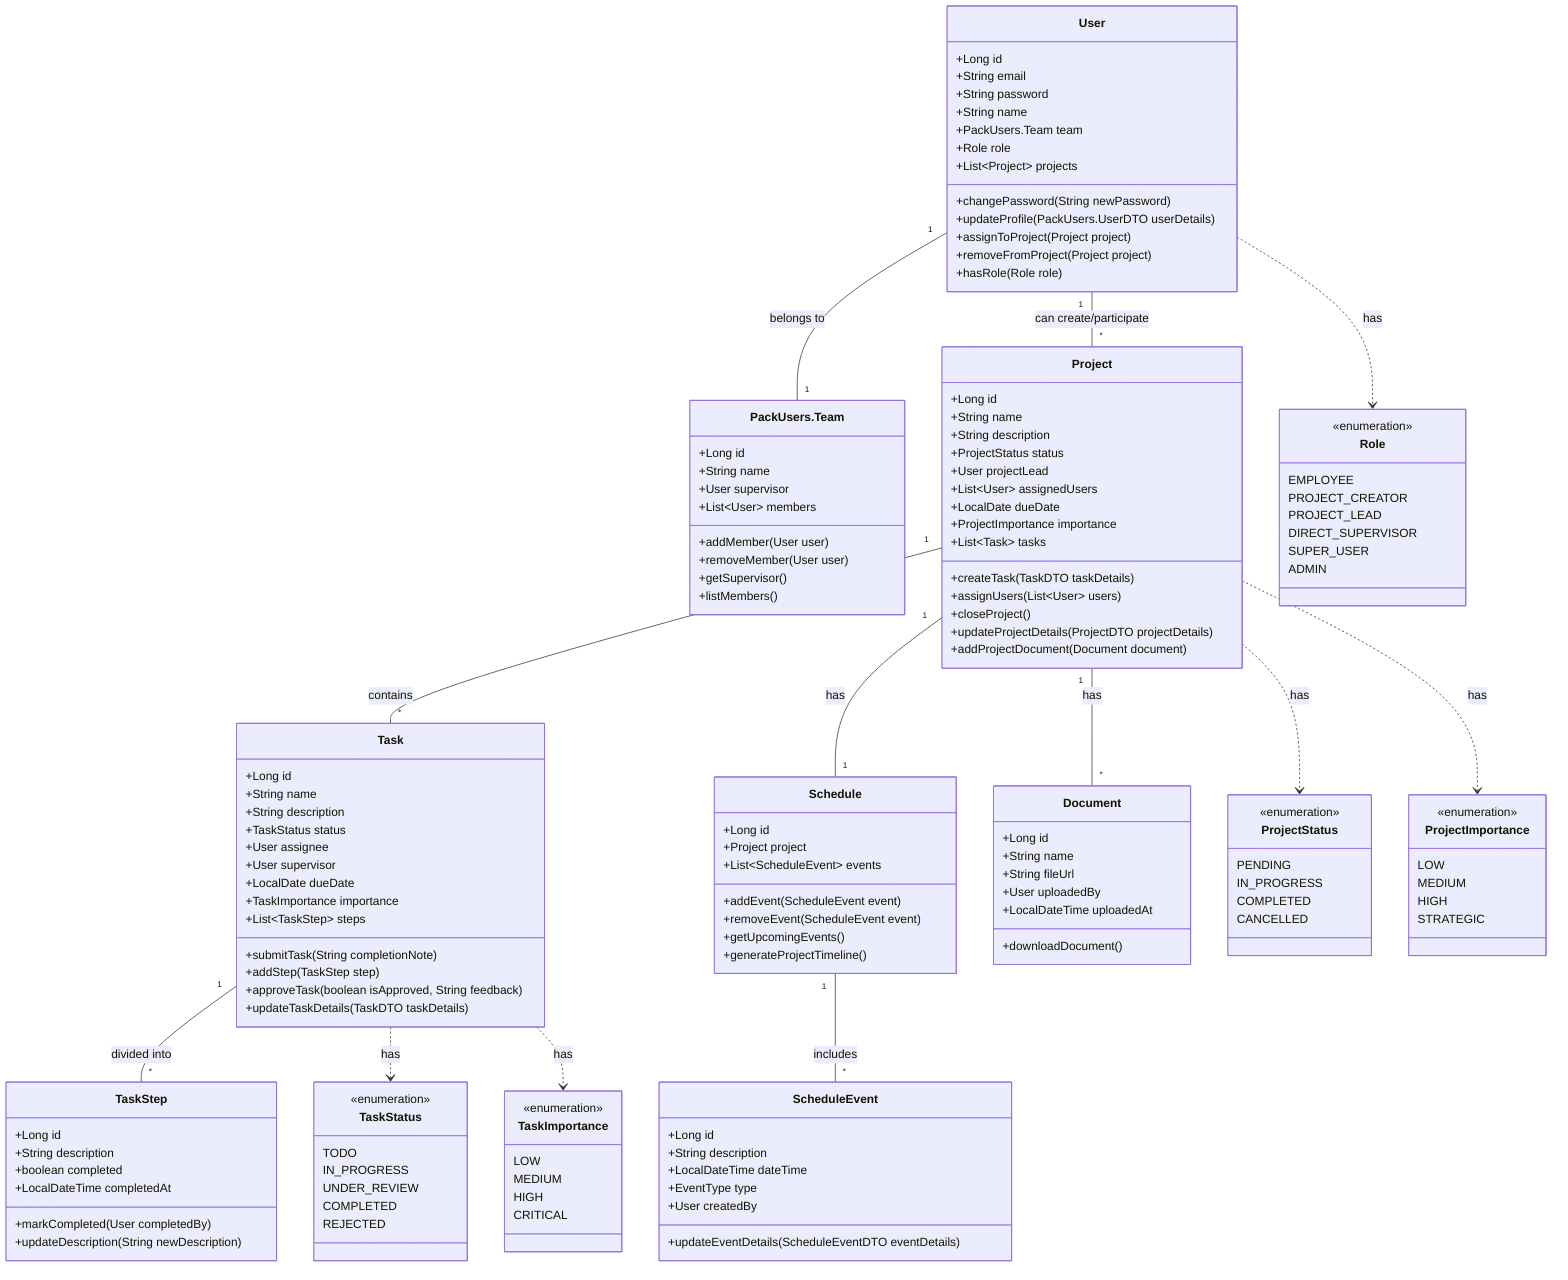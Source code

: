 classDiagram
    class User {
        +Long id
        +String email
        +String password
        +String name
        +PackUsers.Team team
        +Role role
        +List~Project~ projects
        +changePassword(String newPassword)
        +updateProfile(PackUsers.UserDTO userDetails)
        +assignToProject(Project project)
        +removeFromProject(Project project)
        +hasRole(Role role)
    }

    class PackUsers.Team {
        +Long id
        +String name
        +User supervisor
        +List~User~ members
        +addMember(User user)
        +removeMember(User user)
        +getSupervisor()
        +listMembers()
    }

    class Project {
        +Long id
        +String name
        +String description
        +ProjectStatus status
        +User projectLead
        +List~User~ assignedUsers
        +LocalDate dueDate
        +ProjectImportance importance
        +List~Task~ tasks
        +createTask(TaskDTO taskDetails)
        +assignUsers(List~User~ users)
        +closeProject()
        +updateProjectDetails(ProjectDTO projectDetails)
        +addProjectDocument(Document document)
    }

    class Task {
        +Long id
        +String name
        +String description
        +TaskStatus status
        +User assignee
        +User supervisor
        +LocalDate dueDate
        +TaskImportance importance
        +List~TaskStep~ steps
        +submitTask(String completionNote)
        +addStep(TaskStep step)
        +approveTask(boolean isApproved, String feedback)
        +updateTaskDetails(TaskDTO taskDetails)
    }

    class TaskStep {
        +Long id
        +String description
        +boolean completed
        +LocalDateTime completedAt
        +markCompleted(User completedBy)
        +updateDescription(String newDescription)
    }

    class Schedule {
        +Long id
        +Project project
        +List~ScheduleEvent~ events
        +addEvent(ScheduleEvent event)
        +removeEvent(ScheduleEvent event)
        +getUpcomingEvents()
        +generateProjectTimeline()
    }

    class ScheduleEvent {
        +Long id
        +String description
        +LocalDateTime dateTime
        +EventType type
        +User createdBy
        +updateEventDetails(ScheduleEventDTO eventDetails)
    }

    class Document {
        +Long id
        +String name
        +String fileUrl
        +User uploadedBy
        +LocalDateTime uploadedAt
        +downloadDocument()
    }

    class Role {
        <<enumeration>>
        EMPLOYEE
        PROJECT_CREATOR
        PROJECT_LEAD
        DIRECT_SUPERVISOR
        SUPER_USER
        ADMIN
    }

    class ProjectStatus {
        <<enumeration>>
        PENDING
        IN_PROGRESS
        COMPLETED
        CANCELLED
    }

    class TaskStatus {
        <<enumeration>>
        TODO
        IN_PROGRESS
        UNDER_REVIEW
        COMPLETED
        REJECTED
    }

    class TaskImportance {
        <<enumeration>>
        LOW
        MEDIUM
        HIGH
        CRITICAL
    }

    class ProjectImportance {
        <<enumeration>>
        LOW
        MEDIUM
        HIGH
        STRATEGIC
    }

    User "1" -- "1" PackUsers.Team : belongs to
    User "1" -- "*" Project : can create/participate
    Project "1" -- "*" Task : contains
    Task "1" -- "*" TaskStep : divided into
    Project "1" -- "1" Schedule : has
    Schedule "1" -- "*" ScheduleEvent : includes
    Project "1" -- "*" Document : has
    User ..> Role : has
    Project ..> ProjectStatus : has
    Task ..> TaskStatus : has
    Task ..> TaskImportance : has
    Project ..> ProjectImportance : has